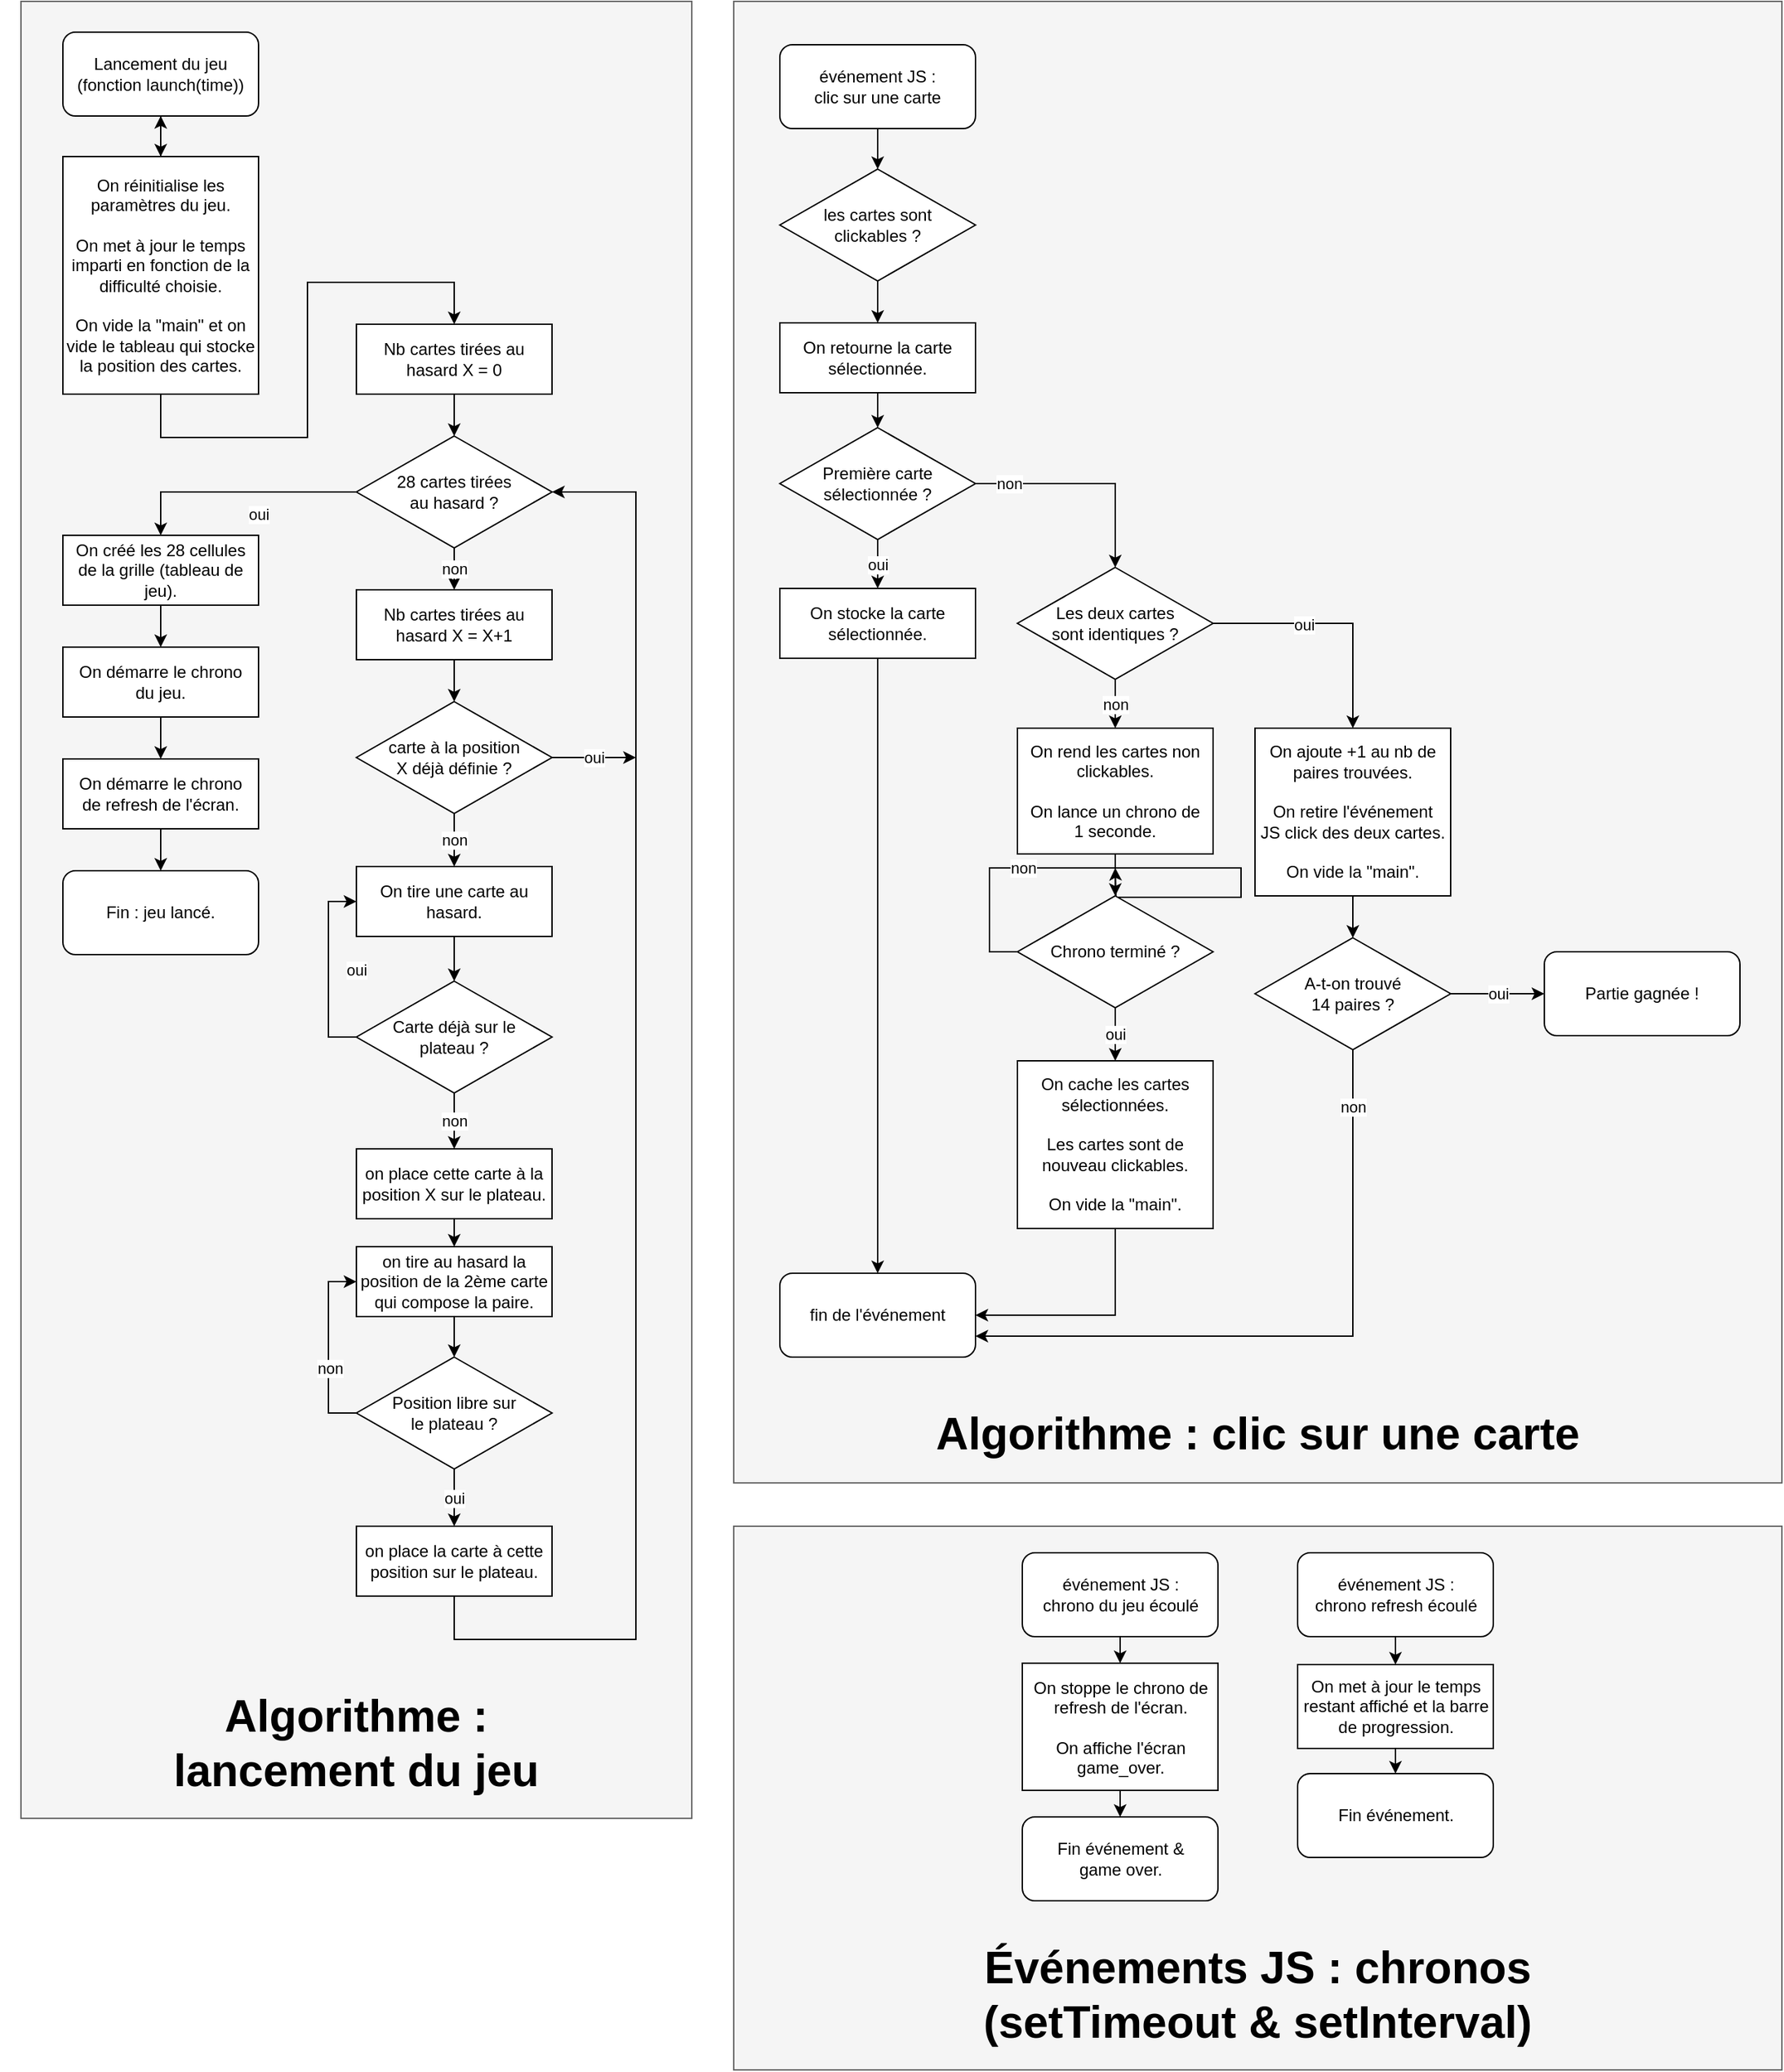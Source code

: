<mxfile version="14.6.13" type="github">
  <diagram id="Mho7VbrldvnrTyEdaJBi" name="Page-1">
    <mxGraphModel dx="3583" dy="1504" grid="1" gridSize="10" guides="1" tooltips="1" connect="1" arrows="1" fold="1" page="1" pageScale="1" pageWidth="827" pageHeight="1169" math="0" shadow="0">
      <root>
        <mxCell id="0" />
        <mxCell id="1" parent="0" />
        <mxCell id="lv7PpkQllb6Zml0wK7hn-97" value="" style="rounded=0;whiteSpace=wrap;html=1;fillColor=#f5f5f5;strokeColor=#666666;fontColor=#333333;" vertex="1" parent="1">
          <mxGeometry x="180" y="1111" width="750" height="389" as="geometry" />
        </mxCell>
        <mxCell id="lv7PpkQllb6Zml0wK7hn-90" style="edgeStyle=orthogonalEdgeStyle;rounded=0;orthogonalLoop=1;jettySize=auto;html=1;exitX=0.5;exitY=1;exitDx=0;exitDy=0;entryX=0.5;entryY=0;entryDx=0;entryDy=0;" edge="1" parent="1" source="lv7PpkQllb6Zml0wK7hn-82" target="lv7PpkQllb6Zml0wK7hn-88">
          <mxGeometry relative="1" as="geometry" />
        </mxCell>
        <mxCell id="lv7PpkQllb6Zml0wK7hn-82" value="&lt;div&gt;événement JS :&lt;/div&gt;&lt;div&gt;chrono du jeu écoulé&lt;br&gt;&lt;/div&gt;" style="rounded=1;whiteSpace=wrap;html=1;" vertex="1" parent="1">
          <mxGeometry x="386.5" y="1130" width="140" height="60" as="geometry" />
        </mxCell>
        <mxCell id="lv7PpkQllb6Zml0wK7hn-86" style="edgeStyle=orthogonalEdgeStyle;rounded=0;orthogonalLoop=1;jettySize=auto;html=1;exitX=0.5;exitY=1;exitDx=0;exitDy=0;entryX=0.5;entryY=0;entryDx=0;entryDy=0;" edge="1" parent="1" source="lv7PpkQllb6Zml0wK7hn-83" target="lv7PpkQllb6Zml0wK7hn-84">
          <mxGeometry relative="1" as="geometry" />
        </mxCell>
        <mxCell id="lv7PpkQllb6Zml0wK7hn-83" value="&lt;div&gt;événement JS :&lt;/div&gt;&lt;div&gt;chrono refresh écoulé&lt;br&gt;&lt;/div&gt;" style="rounded=1;whiteSpace=wrap;html=1;" vertex="1" parent="1">
          <mxGeometry x="583.5" y="1130" width="140" height="60" as="geometry" />
        </mxCell>
        <mxCell id="lv7PpkQllb6Zml0wK7hn-87" style="edgeStyle=orthogonalEdgeStyle;rounded=0;orthogonalLoop=1;jettySize=auto;html=1;exitX=0.5;exitY=1;exitDx=0;exitDy=0;entryX=0.5;entryY=0;entryDx=0;entryDy=0;" edge="1" parent="1" source="lv7PpkQllb6Zml0wK7hn-84" target="lv7PpkQllb6Zml0wK7hn-85">
          <mxGeometry relative="1" as="geometry" />
        </mxCell>
        <mxCell id="lv7PpkQllb6Zml0wK7hn-84" value="&lt;div&gt;On met à jour le temps&lt;/div&gt;&lt;div&gt;restant affiché et la barre de progression.&lt;br&gt;&lt;/div&gt;" style="rounded=0;whiteSpace=wrap;html=1;" vertex="1" parent="1">
          <mxGeometry x="583.5" y="1210" width="140" height="60" as="geometry" />
        </mxCell>
        <mxCell id="lv7PpkQllb6Zml0wK7hn-85" value="Fin événement." style="rounded=1;whiteSpace=wrap;html=1;" vertex="1" parent="1">
          <mxGeometry x="583.5" y="1288" width="140" height="60" as="geometry" />
        </mxCell>
        <mxCell id="lv7PpkQllb6Zml0wK7hn-91" style="edgeStyle=orthogonalEdgeStyle;rounded=0;orthogonalLoop=1;jettySize=auto;html=1;exitX=0.5;exitY=1;exitDx=0;exitDy=0;entryX=0.5;entryY=0;entryDx=0;entryDy=0;" edge="1" parent="1" source="lv7PpkQllb6Zml0wK7hn-88" target="lv7PpkQllb6Zml0wK7hn-89">
          <mxGeometry relative="1" as="geometry" />
        </mxCell>
        <mxCell id="lv7PpkQllb6Zml0wK7hn-88" value="&lt;div&gt;On stoppe le chrono de refresh de l&#39;écran.&lt;/div&gt;&lt;div&gt;&lt;br&gt;&lt;/div&gt;On affiche l&#39;écran game_over." style="rounded=0;whiteSpace=wrap;html=1;" vertex="1" parent="1">
          <mxGeometry x="386.5" y="1209" width="140" height="91" as="geometry" />
        </mxCell>
        <mxCell id="lv7PpkQllb6Zml0wK7hn-89" value="Fin événement &amp;amp; &lt;br&gt;game over." style="rounded=1;whiteSpace=wrap;html=1;" vertex="1" parent="1">
          <mxGeometry x="386.5" y="1319" width="140" height="60" as="geometry" />
        </mxCell>
        <mxCell id="lv7PpkQllb6Zml0wK7hn-37" value="" style="rounded=0;whiteSpace=wrap;html=1;fillColor=#f5f5f5;strokeColor=#666666;fontColor=#333333;" vertex="1" parent="1">
          <mxGeometry x="180" y="20" width="750" height="1060" as="geometry" />
        </mxCell>
        <mxCell id="lv7PpkQllb6Zml0wK7hn-1" value="événement JS : &lt;br&gt;clic sur une carte" style="rounded=1;whiteSpace=wrap;html=1;" vertex="1" parent="1">
          <mxGeometry x="213" y="51" width="140" height="60" as="geometry" />
        </mxCell>
        <mxCell id="lv7PpkQllb6Zml0wK7hn-2" value="les cartes sont &lt;br&gt;clickables ?" style="rhombus;whiteSpace=wrap;html=1;" vertex="1" parent="1">
          <mxGeometry x="213" y="140" width="140" height="80" as="geometry" />
        </mxCell>
        <mxCell id="lv7PpkQllb6Zml0wK7hn-7" style="edgeStyle=orthogonalEdgeStyle;rounded=0;orthogonalLoop=1;jettySize=auto;html=1;exitX=0.5;exitY=1;exitDx=0;exitDy=0;entryX=0.5;entryY=0;entryDx=0;entryDy=0;" edge="1" parent="1" source="lv7PpkQllb6Zml0wK7hn-1" target="lv7PpkQllb6Zml0wK7hn-2">
          <mxGeometry x="180" y="20" as="geometry" />
        </mxCell>
        <mxCell id="lv7PpkQllb6Zml0wK7hn-3" value="fin de l&#39;événement" style="rounded=1;whiteSpace=wrap;html=1;" vertex="1" parent="1">
          <mxGeometry x="213" y="930" width="140" height="60" as="geometry" />
        </mxCell>
        <mxCell id="lv7PpkQllb6Zml0wK7hn-4" value="On retourne la carte sélectionnée." style="rounded=0;whiteSpace=wrap;html=1;" vertex="1" parent="1">
          <mxGeometry x="213" y="250" width="140" height="50" as="geometry" />
        </mxCell>
        <mxCell id="lv7PpkQllb6Zml0wK7hn-8" style="edgeStyle=orthogonalEdgeStyle;rounded=0;orthogonalLoop=1;jettySize=auto;html=1;exitX=0.5;exitY=1;exitDx=0;exitDy=0;entryX=0.5;entryY=0;entryDx=0;entryDy=0;" edge="1" parent="1" source="lv7PpkQllb6Zml0wK7hn-2" target="lv7PpkQllb6Zml0wK7hn-4">
          <mxGeometry x="180" y="20" as="geometry" />
        </mxCell>
        <mxCell id="lv7PpkQllb6Zml0wK7hn-5" value="&lt;div&gt;Première carte &lt;br&gt;&lt;/div&gt;&lt;div&gt;sélectionnée ?&lt;br&gt;&lt;/div&gt;" style="rhombus;whiteSpace=wrap;html=1;" vertex="1" parent="1">
          <mxGeometry x="213" y="325" width="140" height="80" as="geometry" />
        </mxCell>
        <mxCell id="lv7PpkQllb6Zml0wK7hn-9" style="edgeStyle=orthogonalEdgeStyle;rounded=0;orthogonalLoop=1;jettySize=auto;html=1;exitX=0.5;exitY=1;exitDx=0;exitDy=0;entryX=0.5;entryY=0;entryDx=0;entryDy=0;" edge="1" parent="1" source="lv7PpkQllb6Zml0wK7hn-4" target="lv7PpkQllb6Zml0wK7hn-5">
          <mxGeometry x="180" y="20" as="geometry" />
        </mxCell>
        <mxCell id="lv7PpkQllb6Zml0wK7hn-11" style="edgeStyle=orthogonalEdgeStyle;rounded=0;orthogonalLoop=1;jettySize=auto;html=1;exitX=0.5;exitY=1;exitDx=0;exitDy=0;entryX=0.5;entryY=0;entryDx=0;entryDy=0;" edge="1" parent="1" source="lv7PpkQllb6Zml0wK7hn-6" target="lv7PpkQllb6Zml0wK7hn-3">
          <mxGeometry x="180" y="20" as="geometry" />
        </mxCell>
        <mxCell id="lv7PpkQllb6Zml0wK7hn-6" value="On stocke la carte&lt;br&gt;sélectionnée." style="rounded=0;whiteSpace=wrap;html=1;" vertex="1" parent="1">
          <mxGeometry x="213" y="440" width="140" height="50" as="geometry" />
        </mxCell>
        <mxCell id="lv7PpkQllb6Zml0wK7hn-10" value="oui" style="edgeStyle=orthogonalEdgeStyle;rounded=0;orthogonalLoop=1;jettySize=auto;html=1;exitX=0.5;exitY=1;exitDx=0;exitDy=0;entryX=0.5;entryY=0;entryDx=0;entryDy=0;" edge="1" parent="1" source="lv7PpkQllb6Zml0wK7hn-5" target="lv7PpkQllb6Zml0wK7hn-6">
          <mxGeometry x="180" y="20" as="geometry" />
        </mxCell>
        <mxCell id="lv7PpkQllb6Zml0wK7hn-12" value="&lt;div&gt;Les deux cartes&lt;br&gt;&lt;/div&gt;&lt;div&gt;sont identiques ?&lt;br&gt;&lt;/div&gt;" style="rhombus;whiteSpace=wrap;html=1;" vertex="1" parent="1">
          <mxGeometry x="383" y="425" width="140" height="80" as="geometry" />
        </mxCell>
        <mxCell id="lv7PpkQllb6Zml0wK7hn-13" style="edgeStyle=orthogonalEdgeStyle;rounded=0;orthogonalLoop=1;jettySize=auto;html=1;exitX=1;exitY=0.5;exitDx=0;exitDy=0;entryX=0.5;entryY=0;entryDx=0;entryDy=0;" edge="1" parent="1" source="lv7PpkQllb6Zml0wK7hn-5" target="lv7PpkQllb6Zml0wK7hn-12">
          <mxGeometry x="180" y="20" as="geometry" />
        </mxCell>
        <mxCell id="lv7PpkQllb6Zml0wK7hn-35" value="non" style="edgeLabel;html=1;align=center;verticalAlign=middle;resizable=0;points=[];" vertex="1" connectable="0" parent="lv7PpkQllb6Zml0wK7hn-13">
          <mxGeometry x="-0.697" y="-3" relative="1" as="geometry">
            <mxPoint y="-3" as="offset" />
          </mxGeometry>
        </mxCell>
        <mxCell id="lv7PpkQllb6Zml0wK7hn-14" value="&lt;div&gt;On ajoute +1 au nb de paires trouvées.&lt;/div&gt;&lt;div&gt;&lt;br&gt;&lt;/div&gt;&lt;div&gt;On retire l&#39;événement &lt;br&gt;JS click des deux cartes.&lt;/div&gt;&lt;div&gt;&lt;br&gt;&lt;/div&gt;&lt;div&gt;On vide la &quot;main&quot;.&lt;br&gt;&lt;/div&gt;" style="rounded=0;whiteSpace=wrap;html=1;" vertex="1" parent="1">
          <mxGeometry x="553" y="540" width="140" height="120" as="geometry" />
        </mxCell>
        <mxCell id="lv7PpkQllb6Zml0wK7hn-19" style="edgeStyle=orthogonalEdgeStyle;rounded=0;orthogonalLoop=1;jettySize=auto;html=1;exitX=1;exitY=0.5;exitDx=0;exitDy=0;entryX=0.5;entryY=0;entryDx=0;entryDy=0;" edge="1" parent="1" source="lv7PpkQllb6Zml0wK7hn-12" target="lv7PpkQllb6Zml0wK7hn-14">
          <mxGeometry x="180" y="20" as="geometry" />
        </mxCell>
        <mxCell id="lv7PpkQllb6Zml0wK7hn-20" value="oui" style="edgeLabel;html=1;align=center;verticalAlign=middle;resizable=0;points=[];" vertex="1" connectable="0" parent="lv7PpkQllb6Zml0wK7hn-19">
          <mxGeometry x="-0.259" y="-1" relative="1" as="geometry">
            <mxPoint as="offset" />
          </mxGeometry>
        </mxCell>
        <mxCell id="lv7PpkQllb6Zml0wK7hn-33" style="edgeStyle=orthogonalEdgeStyle;rounded=0;orthogonalLoop=1;jettySize=auto;html=1;exitX=0.5;exitY=1;exitDx=0;exitDy=0;entryX=1;entryY=0.75;entryDx=0;entryDy=0;" edge="1" parent="1" source="lv7PpkQllb6Zml0wK7hn-15" target="lv7PpkQllb6Zml0wK7hn-3">
          <mxGeometry x="180" y="20" as="geometry" />
        </mxCell>
        <mxCell id="lv7PpkQllb6Zml0wK7hn-36" value="non" style="edgeLabel;html=1;align=center;verticalAlign=middle;resizable=0;points=[];" vertex="1" connectable="0" parent="lv7PpkQllb6Zml0wK7hn-33">
          <mxGeometry x="-0.827" relative="1" as="geometry">
            <mxPoint as="offset" />
          </mxGeometry>
        </mxCell>
        <mxCell id="lv7PpkQllb6Zml0wK7hn-15" value="&lt;div&gt;A-t-on trouvé&lt;/div&gt;&lt;div&gt;14 paires ?&lt;br&gt;&lt;/div&gt;" style="rhombus;whiteSpace=wrap;html=1;" vertex="1" parent="1">
          <mxGeometry x="553" y="690" width="140" height="80" as="geometry" />
        </mxCell>
        <mxCell id="lv7PpkQllb6Zml0wK7hn-16" style="edgeStyle=orthogonalEdgeStyle;rounded=0;orthogonalLoop=1;jettySize=auto;html=1;exitX=0.5;exitY=1;exitDx=0;exitDy=0;entryX=0.5;entryY=0;entryDx=0;entryDy=0;" edge="1" parent="1" source="lv7PpkQllb6Zml0wK7hn-14" target="lv7PpkQllb6Zml0wK7hn-15">
          <mxGeometry x="180" y="20" as="geometry" />
        </mxCell>
        <mxCell id="lv7PpkQllb6Zml0wK7hn-17" value="Partie gagnée !" style="rounded=1;whiteSpace=wrap;html=1;" vertex="1" parent="1">
          <mxGeometry x="760" y="700" width="140" height="60" as="geometry" />
        </mxCell>
        <mxCell id="lv7PpkQllb6Zml0wK7hn-32" value="oui" style="edgeStyle=orthogonalEdgeStyle;rounded=0;orthogonalLoop=1;jettySize=auto;html=1;exitX=1;exitY=0.5;exitDx=0;exitDy=0;entryX=0;entryY=0.5;entryDx=0;entryDy=0;" edge="1" parent="1" source="lv7PpkQllb6Zml0wK7hn-15" target="lv7PpkQllb6Zml0wK7hn-17">
          <mxGeometry x="180" y="20" as="geometry" />
        </mxCell>
        <mxCell id="lv7PpkQllb6Zml0wK7hn-21" value="&lt;div&gt;On rend les cartes non&lt;/div&gt;&lt;div&gt;clickables.&lt;/div&gt;&lt;div&gt;&lt;br&gt;&lt;/div&gt;&lt;div&gt;On lance un chrono de&lt;/div&gt;&lt;div&gt;1 seconde.&lt;br&gt;&lt;/div&gt;" style="rounded=0;whiteSpace=wrap;html=1;" vertex="1" parent="1">
          <mxGeometry x="383" y="540" width="140" height="90" as="geometry" />
        </mxCell>
        <mxCell id="lv7PpkQllb6Zml0wK7hn-22" value="non" style="edgeStyle=orthogonalEdgeStyle;rounded=0;orthogonalLoop=1;jettySize=auto;html=1;exitX=0.5;exitY=1;exitDx=0;exitDy=0;entryX=0.5;entryY=0;entryDx=0;entryDy=0;" edge="1" parent="1" source="lv7PpkQllb6Zml0wK7hn-12" target="lv7PpkQllb6Zml0wK7hn-21">
          <mxGeometry x="180" y="20" as="geometry" />
        </mxCell>
        <mxCell id="lv7PpkQllb6Zml0wK7hn-26" style="edgeStyle=orthogonalEdgeStyle;rounded=0;orthogonalLoop=1;jettySize=auto;html=1;exitX=0;exitY=0.5;exitDx=0;exitDy=0;" edge="1" parent="1" source="lv7PpkQllb6Zml0wK7hn-23">
          <mxGeometry x="180" y="20" as="geometry">
            <mxPoint x="453" y="640" as="targetPoint" />
          </mxGeometry>
        </mxCell>
        <mxCell id="lv7PpkQllb6Zml0wK7hn-27" value="non" style="edgeLabel;html=1;align=center;verticalAlign=middle;resizable=0;points=[];" vertex="1" connectable="0" parent="lv7PpkQllb6Zml0wK7hn-26">
          <mxGeometry x="-0.472" relative="1" as="geometry">
            <mxPoint as="offset" />
          </mxGeometry>
        </mxCell>
        <mxCell id="lv7PpkQllb6Zml0wK7hn-23" value="Chrono terminé ?" style="rhombus;whiteSpace=wrap;html=1;" vertex="1" parent="1">
          <mxGeometry x="383" y="660" width="140" height="80" as="geometry" />
        </mxCell>
        <mxCell id="lv7PpkQllb6Zml0wK7hn-25" style="edgeStyle=orthogonalEdgeStyle;rounded=0;orthogonalLoop=1;jettySize=auto;html=1;exitX=0.5;exitY=1;exitDx=0;exitDy=0;entryX=0.5;entryY=0;entryDx=0;entryDy=0;" edge="1" parent="1" source="lv7PpkQllb6Zml0wK7hn-21" target="lv7PpkQllb6Zml0wK7hn-23">
          <mxGeometry x="180" y="20" as="geometry" />
        </mxCell>
        <mxCell id="lv7PpkQllb6Zml0wK7hn-34" style="edgeStyle=orthogonalEdgeStyle;rounded=0;orthogonalLoop=1;jettySize=auto;html=1;exitX=0.5;exitY=1;exitDx=0;exitDy=0;entryX=1;entryY=0.5;entryDx=0;entryDy=0;" edge="1" parent="1" source="lv7PpkQllb6Zml0wK7hn-24" target="lv7PpkQllb6Zml0wK7hn-3">
          <mxGeometry x="180" y="20" as="geometry" />
        </mxCell>
        <mxCell id="lv7PpkQllb6Zml0wK7hn-24" value="&lt;div&gt;On cache les cartes sélectionnées.&lt;/div&gt;&lt;div&gt;&lt;br&gt;&lt;/div&gt;&lt;div&gt;Les cartes sont de nouveau clickables.&lt;/div&gt;&lt;div&gt;&lt;br&gt;&lt;/div&gt;&lt;div&gt;On vide la &quot;main&quot;.&lt;br&gt;&lt;/div&gt;" style="rounded=0;whiteSpace=wrap;html=1;" vertex="1" parent="1">
          <mxGeometry x="383" y="778" width="140" height="120" as="geometry" />
        </mxCell>
        <mxCell id="lv7PpkQllb6Zml0wK7hn-28" value="oui" style="edgeStyle=orthogonalEdgeStyle;rounded=0;orthogonalLoop=1;jettySize=auto;html=1;exitX=0.5;exitY=1;exitDx=0;exitDy=0;entryX=0.5;entryY=0;entryDx=0;entryDy=0;" edge="1" parent="1" source="lv7PpkQllb6Zml0wK7hn-23" target="lv7PpkQllb6Zml0wK7hn-24">
          <mxGeometry x="180" y="20" as="geometry" />
        </mxCell>
        <mxCell id="lv7PpkQllb6Zml0wK7hn-94" value="Algorithme : clic sur une carte" style="text;html=1;strokeColor=none;fillColor=none;align=center;verticalAlign=middle;whiteSpace=wrap;rounded=0;fontSize=32;fontStyle=1" vertex="1" parent="1">
          <mxGeometry x="300" y="1009" width="510" height="71" as="geometry" />
        </mxCell>
        <mxCell id="lv7PpkQllb6Zml0wK7hn-92" value="" style="rounded=0;whiteSpace=wrap;html=1;fillColor=#f5f5f5;strokeColor=#666666;fontColor=#333333;" vertex="1" parent="1">
          <mxGeometry x="-330" y="20" width="480" height="1300" as="geometry" />
        </mxCell>
        <mxCell id="lv7PpkQllb6Zml0wK7hn-39" value="Lancement du jeu&lt;br&gt;(fonction launch(time))" style="rounded=1;whiteSpace=wrap;html=1;" vertex="1" parent="1">
          <mxGeometry x="-300" y="42" width="140" height="60" as="geometry" />
        </mxCell>
        <mxCell id="lv7PpkQllb6Zml0wK7hn-99" value="" style="edgeStyle=orthogonalEdgeStyle;rounded=0;orthogonalLoop=1;jettySize=auto;html=1;fontSize=32;" edge="1" parent="1" source="lv7PpkQllb6Zml0wK7hn-40" target="lv7PpkQllb6Zml0wK7hn-39">
          <mxGeometry relative="1" as="geometry" />
        </mxCell>
        <mxCell id="lv7PpkQllb6Zml0wK7hn-40" value="&lt;div&gt;On réinitialise les paramètres du jeu.&lt;/div&gt;&lt;div&gt;&lt;br&gt;&lt;/div&gt;&lt;div&gt;On met à jour le temps imparti en fonction de la difficulté choisie.&lt;/div&gt;&lt;div&gt;&lt;br&gt;&lt;/div&gt;&lt;div&gt;On vide la &quot;main&quot; et on vide le tableau qui stocke la position des cartes.&lt;br&gt;&lt;/div&gt;" style="rounded=0;whiteSpace=wrap;html=1;" vertex="1" parent="1">
          <mxGeometry x="-300" y="131" width="140" height="170" as="geometry" />
        </mxCell>
        <mxCell id="lv7PpkQllb6Zml0wK7hn-46" style="edgeStyle=orthogonalEdgeStyle;rounded=0;orthogonalLoop=1;jettySize=auto;html=1;exitX=0.5;exitY=1;exitDx=0;exitDy=0;" edge="1" parent="1" source="lv7PpkQllb6Zml0wK7hn-39" target="lv7PpkQllb6Zml0wK7hn-40">
          <mxGeometry x="-330" y="20" as="geometry" />
        </mxCell>
        <mxCell id="lv7PpkQllb6Zml0wK7hn-41" value="28 cartes tirées&lt;br&gt;au hasard ?" style="rhombus;whiteSpace=wrap;html=1;" vertex="1" parent="1">
          <mxGeometry x="-90" y="331" width="140" height="80" as="geometry" />
        </mxCell>
        <mxCell id="lv7PpkQllb6Zml0wK7hn-48" style="edgeStyle=orthogonalEdgeStyle;rounded=0;orthogonalLoop=1;jettySize=auto;html=1;exitX=0.5;exitY=1;exitDx=0;exitDy=0;entryX=0.5;entryY=0;entryDx=0;entryDy=0;" edge="1" parent="1" source="lv7PpkQllb6Zml0wK7hn-42" target="lv7PpkQllb6Zml0wK7hn-41">
          <mxGeometry x="-330" y="20" as="geometry" />
        </mxCell>
        <mxCell id="lv7PpkQllb6Zml0wK7hn-42" value="&lt;div&gt;Nb cartes tirées au &lt;br&gt;&lt;/div&gt;&lt;div&gt;hasard X = 0&lt;br&gt;&lt;/div&gt;" style="rounded=0;whiteSpace=wrap;html=1;" vertex="1" parent="1">
          <mxGeometry x="-90" y="251" width="140" height="50" as="geometry" />
        </mxCell>
        <mxCell id="lv7PpkQllb6Zml0wK7hn-47" style="edgeStyle=orthogonalEdgeStyle;rounded=0;orthogonalLoop=1;jettySize=auto;html=1;exitX=0.5;exitY=1;exitDx=0;exitDy=0;entryX=0.5;entryY=0;entryDx=0;entryDy=0;" edge="1" parent="1" source="lv7PpkQllb6Zml0wK7hn-40" target="lv7PpkQllb6Zml0wK7hn-42">
          <mxGeometry x="-330" y="20" as="geometry">
            <Array as="points">
              <mxPoint x="-230" y="332" />
              <mxPoint x="-125" y="332" />
              <mxPoint x="-125" y="221" />
              <mxPoint x="-20" y="221" />
            </Array>
          </mxGeometry>
        </mxCell>
        <mxCell id="lv7PpkQllb6Zml0wK7hn-43" value="&lt;div&gt;Nb cartes tirées au &lt;br&gt;&lt;/div&gt;&lt;div&gt;hasard X = X+1&lt;br&gt;&lt;/div&gt;" style="rounded=0;whiteSpace=wrap;html=1;" vertex="1" parent="1">
          <mxGeometry x="-90" y="441" width="140" height="50" as="geometry" />
        </mxCell>
        <mxCell id="lv7PpkQllb6Zml0wK7hn-49" value="non" style="edgeStyle=orthogonalEdgeStyle;rounded=0;orthogonalLoop=1;jettySize=auto;html=1;exitX=0.5;exitY=1;exitDx=0;exitDy=0;entryX=0.5;entryY=0;entryDx=0;entryDy=0;" edge="1" parent="1" source="lv7PpkQllb6Zml0wK7hn-41" target="lv7PpkQllb6Zml0wK7hn-43">
          <mxGeometry x="-330" y="20" as="geometry" />
        </mxCell>
        <mxCell id="lv7PpkQllb6Zml0wK7hn-73" value="oui" style="edgeStyle=orthogonalEdgeStyle;rounded=0;orthogonalLoop=1;jettySize=auto;html=1;exitX=1;exitY=0.5;exitDx=0;exitDy=0;" edge="1" parent="1" source="lv7PpkQllb6Zml0wK7hn-44">
          <mxGeometry x="-330" y="20" as="geometry">
            <mxPoint x="110" y="561" as="targetPoint" />
          </mxGeometry>
        </mxCell>
        <mxCell id="lv7PpkQllb6Zml0wK7hn-44" value="&lt;div&gt;carte à la position&lt;/div&gt;&lt;div&gt;X déjà définie ?&lt;br&gt;&lt;/div&gt;" style="rhombus;whiteSpace=wrap;html=1;" vertex="1" parent="1">
          <mxGeometry x="-90" y="521" width="140" height="80" as="geometry" />
        </mxCell>
        <mxCell id="lv7PpkQllb6Zml0wK7hn-50" style="edgeStyle=orthogonalEdgeStyle;rounded=0;orthogonalLoop=1;jettySize=auto;html=1;exitX=0.5;exitY=1;exitDx=0;exitDy=0;entryX=0.5;entryY=0;entryDx=0;entryDy=0;" edge="1" parent="1" source="lv7PpkQllb6Zml0wK7hn-43" target="lv7PpkQllb6Zml0wK7hn-44">
          <mxGeometry x="-330" y="20" as="geometry" />
        </mxCell>
        <mxCell id="lv7PpkQllb6Zml0wK7hn-45" value="On tire une carte au hasard." style="rounded=0;whiteSpace=wrap;html=1;" vertex="1" parent="1">
          <mxGeometry x="-90" y="639" width="140" height="50" as="geometry" />
        </mxCell>
        <mxCell id="lv7PpkQllb6Zml0wK7hn-51" value="non" style="edgeStyle=orthogonalEdgeStyle;rounded=0;orthogonalLoop=1;jettySize=auto;html=1;exitX=0.5;exitY=1;exitDx=0;exitDy=0;entryX=0.5;entryY=0;entryDx=0;entryDy=0;" edge="1" parent="1" source="lv7PpkQllb6Zml0wK7hn-44" target="lv7PpkQllb6Zml0wK7hn-45">
          <mxGeometry x="-330" y="20" as="geometry" />
        </mxCell>
        <mxCell id="lv7PpkQllb6Zml0wK7hn-56" value="oui" style="edgeStyle=orthogonalEdgeStyle;rounded=0;orthogonalLoop=1;jettySize=auto;html=1;exitX=0;exitY=0.5;exitDx=0;exitDy=0;entryX=0;entryY=0.5;entryDx=0;entryDy=0;" edge="1" parent="1" source="lv7PpkQllb6Zml0wK7hn-52" target="lv7PpkQllb6Zml0wK7hn-45">
          <mxGeometry x="-330" y="20" as="geometry">
            <mxPoint x="-20" y="701" as="targetPoint" />
          </mxGeometry>
        </mxCell>
        <mxCell id="lv7PpkQllb6Zml0wK7hn-52" value="&lt;div&gt;Carte déjà sur le &lt;br&gt;&lt;/div&gt;&lt;div&gt;plateau ?&lt;br&gt;&lt;/div&gt;" style="rhombus;whiteSpace=wrap;html=1;" vertex="1" parent="1">
          <mxGeometry x="-90" y="721" width="140" height="80" as="geometry" />
        </mxCell>
        <mxCell id="lv7PpkQllb6Zml0wK7hn-55" style="edgeStyle=orthogonalEdgeStyle;rounded=0;orthogonalLoop=1;jettySize=auto;html=1;exitX=0.5;exitY=1;exitDx=0;exitDy=0;entryX=0.5;entryY=0;entryDx=0;entryDy=0;" edge="1" parent="1" source="lv7PpkQllb6Zml0wK7hn-45" target="lv7PpkQllb6Zml0wK7hn-52">
          <mxGeometry x="-330" y="20" as="geometry" />
        </mxCell>
        <mxCell id="lv7PpkQllb6Zml0wK7hn-57" value="on place cette carte à la position X sur le plateau." style="rounded=0;whiteSpace=wrap;html=1;" vertex="1" parent="1">
          <mxGeometry x="-90" y="841" width="140" height="50" as="geometry" />
        </mxCell>
        <mxCell id="lv7PpkQllb6Zml0wK7hn-63" value="non" style="edgeStyle=orthogonalEdgeStyle;rounded=0;orthogonalLoop=1;jettySize=auto;html=1;exitX=0.5;exitY=1;exitDx=0;exitDy=0;entryX=0.5;entryY=0;entryDx=0;entryDy=0;" edge="1" parent="1" source="lv7PpkQllb6Zml0wK7hn-52" target="lv7PpkQllb6Zml0wK7hn-57">
          <mxGeometry x="-330" y="20" as="geometry" />
        </mxCell>
        <mxCell id="lv7PpkQllb6Zml0wK7hn-58" value="on tire au hasard la position de la 2ème carte qui compose la paire. " style="rounded=0;whiteSpace=wrap;html=1;" vertex="1" parent="1">
          <mxGeometry x="-90" y="911" width="140" height="50" as="geometry" />
        </mxCell>
        <mxCell id="lv7PpkQllb6Zml0wK7hn-61" style="edgeStyle=orthogonalEdgeStyle;rounded=0;orthogonalLoop=1;jettySize=auto;html=1;exitX=0.5;exitY=1;exitDx=0;exitDy=0;entryX=0.5;entryY=0;entryDx=0;entryDy=0;" edge="1" parent="1" source="lv7PpkQllb6Zml0wK7hn-57" target="lv7PpkQllb6Zml0wK7hn-58">
          <mxGeometry x="-330" y="20" as="geometry" />
        </mxCell>
        <mxCell id="lv7PpkQllb6Zml0wK7hn-60" style="edgeStyle=orthogonalEdgeStyle;rounded=0;orthogonalLoop=1;jettySize=auto;html=1;exitX=0;exitY=0.5;exitDx=0;exitDy=0;entryX=0;entryY=0.5;entryDx=0;entryDy=0;" edge="1" parent="1" source="lv7PpkQllb6Zml0wK7hn-59" target="lv7PpkQllb6Zml0wK7hn-58">
          <mxGeometry x="-330" y="20" as="geometry" />
        </mxCell>
        <mxCell id="lv7PpkQllb6Zml0wK7hn-64" value="non" style="edgeLabel;html=1;align=center;verticalAlign=middle;resizable=0;points=[];" vertex="1" connectable="0" parent="lv7PpkQllb6Zml0wK7hn-60">
          <mxGeometry x="-0.222" y="-1" relative="1" as="geometry">
            <mxPoint as="offset" />
          </mxGeometry>
        </mxCell>
        <mxCell id="lv7PpkQllb6Zml0wK7hn-59" value="&lt;div&gt;Position libre sur &lt;br&gt;&lt;/div&gt;&lt;div&gt;le plateau ?&lt;br&gt;&lt;/div&gt;" style="rhombus;whiteSpace=wrap;html=1;" vertex="1" parent="1">
          <mxGeometry x="-90" y="990" width="140" height="80" as="geometry" />
        </mxCell>
        <mxCell id="lv7PpkQllb6Zml0wK7hn-62" style="edgeStyle=orthogonalEdgeStyle;rounded=0;orthogonalLoop=1;jettySize=auto;html=1;exitX=0.5;exitY=1;exitDx=0;exitDy=0;entryX=0.5;entryY=0;entryDx=0;entryDy=0;" edge="1" parent="1" source="lv7PpkQllb6Zml0wK7hn-58" target="lv7PpkQllb6Zml0wK7hn-59">
          <mxGeometry x="-330" y="20" as="geometry" />
        </mxCell>
        <mxCell id="lv7PpkQllb6Zml0wK7hn-67" style="edgeStyle=orthogonalEdgeStyle;rounded=0;orthogonalLoop=1;jettySize=auto;html=1;exitX=0.5;exitY=1;exitDx=0;exitDy=0;entryX=1;entryY=0.5;entryDx=0;entryDy=0;" edge="1" parent="1" source="lv7PpkQllb6Zml0wK7hn-65" target="lv7PpkQllb6Zml0wK7hn-41">
          <mxGeometry x="-330" y="20" as="geometry">
            <Array as="points">
              <mxPoint x="-20" y="1192" />
              <mxPoint x="110" y="1192" />
              <mxPoint x="110" y="371" />
            </Array>
          </mxGeometry>
        </mxCell>
        <mxCell id="lv7PpkQllb6Zml0wK7hn-65" value="on place la carte à cette position sur le plateau." style="rounded=0;whiteSpace=wrap;html=1;" vertex="1" parent="1">
          <mxGeometry x="-90" y="1111" width="140" height="50" as="geometry" />
        </mxCell>
        <mxCell id="lv7PpkQllb6Zml0wK7hn-66" value="oui" style="edgeStyle=orthogonalEdgeStyle;rounded=0;orthogonalLoop=1;jettySize=auto;html=1;exitX=0.5;exitY=1;exitDx=0;exitDy=0;entryX=0.5;entryY=0;entryDx=0;entryDy=0;" edge="1" parent="1" source="lv7PpkQllb6Zml0wK7hn-59" target="lv7PpkQllb6Zml0wK7hn-65">
          <mxGeometry x="-330" y="20" as="geometry" />
        </mxCell>
        <mxCell id="lv7PpkQllb6Zml0wK7hn-68" value="On créé les 28 cellules&lt;br&gt;de la grille (tableau de jeu)." style="rounded=0;whiteSpace=wrap;html=1;" vertex="1" parent="1">
          <mxGeometry x="-300" y="402" width="140" height="50" as="geometry" />
        </mxCell>
        <mxCell id="lv7PpkQllb6Zml0wK7hn-74" value="oui" style="edgeStyle=orthogonalEdgeStyle;rounded=0;orthogonalLoop=1;jettySize=auto;html=1;exitX=0;exitY=0.5;exitDx=0;exitDy=0;entryX=0.5;entryY=0;entryDx=0;entryDy=0;" edge="1" parent="1" source="lv7PpkQllb6Zml0wK7hn-41" target="lv7PpkQllb6Zml0wK7hn-68">
          <mxGeometry x="-330" y="20" as="geometry" />
        </mxCell>
        <mxCell id="lv7PpkQllb6Zml0wK7hn-69" value="&lt;div&gt;On démarre le chrono&lt;/div&gt;&lt;div&gt;du jeu.&lt;br&gt;&lt;/div&gt;" style="rounded=0;whiteSpace=wrap;html=1;" vertex="1" parent="1">
          <mxGeometry x="-300" y="482" width="140" height="50" as="geometry" />
        </mxCell>
        <mxCell id="lv7PpkQllb6Zml0wK7hn-78" style="edgeStyle=orthogonalEdgeStyle;rounded=0;orthogonalLoop=1;jettySize=auto;html=1;exitX=0.5;exitY=1;exitDx=0;exitDy=0;entryX=0.5;entryY=0;entryDx=0;entryDy=0;" edge="1" parent="1" source="lv7PpkQllb6Zml0wK7hn-68" target="lv7PpkQllb6Zml0wK7hn-69">
          <mxGeometry x="-330" y="20" as="geometry" />
        </mxCell>
        <mxCell id="lv7PpkQllb6Zml0wK7hn-75" value="&lt;div&gt;On démarre le chrono&lt;/div&gt;&lt;div&gt;de refresh de l&#39;écran.&lt;br&gt;&lt;/div&gt;" style="rounded=0;whiteSpace=wrap;html=1;" vertex="1" parent="1">
          <mxGeometry x="-300" y="562" width="140" height="50" as="geometry" />
        </mxCell>
        <mxCell id="lv7PpkQllb6Zml0wK7hn-79" style="edgeStyle=orthogonalEdgeStyle;rounded=0;orthogonalLoop=1;jettySize=auto;html=1;exitX=0.5;exitY=1;exitDx=0;exitDy=0;entryX=0.5;entryY=0;entryDx=0;entryDy=0;" edge="1" parent="1" source="lv7PpkQllb6Zml0wK7hn-69" target="lv7PpkQllb6Zml0wK7hn-75">
          <mxGeometry x="-330" y="20" as="geometry" />
        </mxCell>
        <mxCell id="lv7PpkQllb6Zml0wK7hn-80" value="Fin : jeu lancé." style="rounded=1;whiteSpace=wrap;html=1;" vertex="1" parent="1">
          <mxGeometry x="-300" y="642" width="140" height="60" as="geometry" />
        </mxCell>
        <mxCell id="lv7PpkQllb6Zml0wK7hn-81" style="edgeStyle=orthogonalEdgeStyle;rounded=0;orthogonalLoop=1;jettySize=auto;html=1;exitX=0.5;exitY=1;exitDx=0;exitDy=0;entryX=0.5;entryY=0;entryDx=0;entryDy=0;" edge="1" parent="1" source="lv7PpkQllb6Zml0wK7hn-75" target="lv7PpkQllb6Zml0wK7hn-80">
          <mxGeometry x="-330" y="20" as="geometry" />
        </mxCell>
        <mxCell id="lv7PpkQllb6Zml0wK7hn-96" value="Algorithme : &lt;br&gt;lancement du jeu" style="text;html=1;strokeColor=none;fillColor=none;align=center;verticalAlign=middle;whiteSpace=wrap;rounded=0;fontSize=32;fontStyle=1" vertex="1" parent="1">
          <mxGeometry x="-345" y="1230" width="510" height="71" as="geometry" />
        </mxCell>
        <mxCell id="lv7PpkQllb6Zml0wK7hn-98" value="Événements JS : chronos (setTimeout &amp;amp; setInterval)" style="text;html=1;strokeColor=none;fillColor=none;align=center;verticalAlign=middle;whiteSpace=wrap;rounded=0;fontSize=32;fontStyle=1" vertex="1" parent="1">
          <mxGeometry x="300" y="1410" width="510" height="71" as="geometry" />
        </mxCell>
      </root>
    </mxGraphModel>
  </diagram>
</mxfile>

